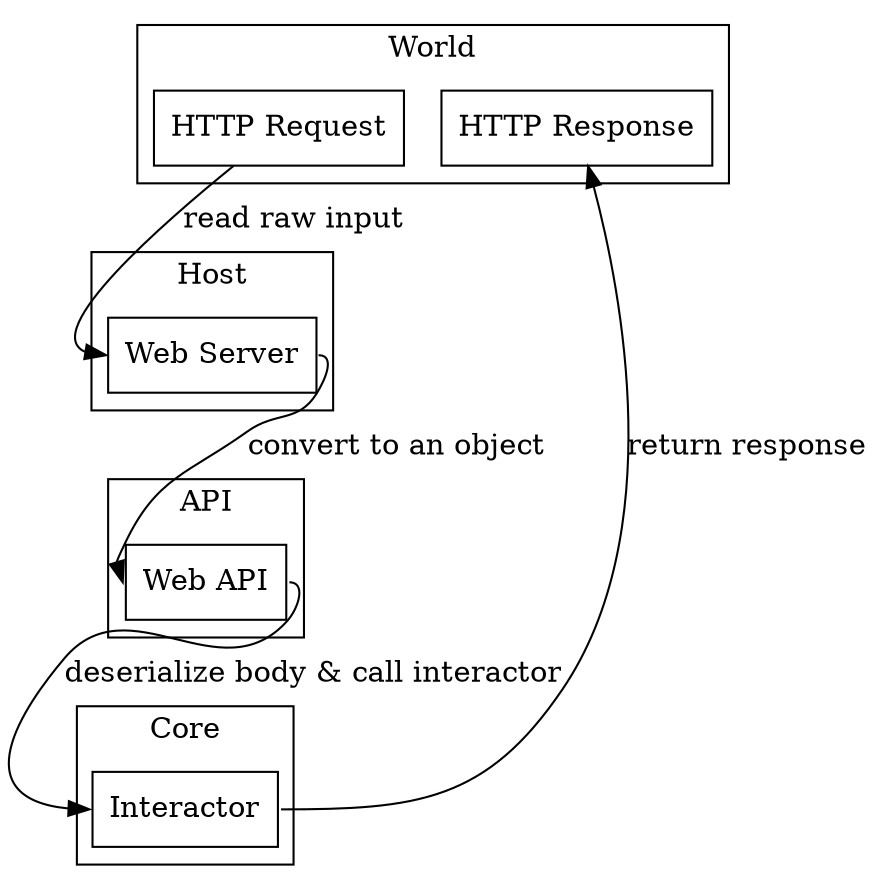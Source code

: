 digraph {
    node[shape=record];
    
    subgraph cluster_User {
        label="World"
        A[label="HTTP Request"];
        E[label="HTTP Response"]
    }

    subgraph cluster_Host {
        label="Host"
        B[label="Web Server"];
    }

    subgraph cluster_API {
        label="API"
        C[label="Web API"];
        
    }

    subgraph cluster_Core {
        label="Core"
        D[label="Interactor"];
    }

    A -> B:w[label="read raw input"];
    B:e -> C:w[label="convert to an object"];
    C:e -> D:w[label="deserialize body & call interactor"];
    D:e -> E[label="return response"];
    
}
